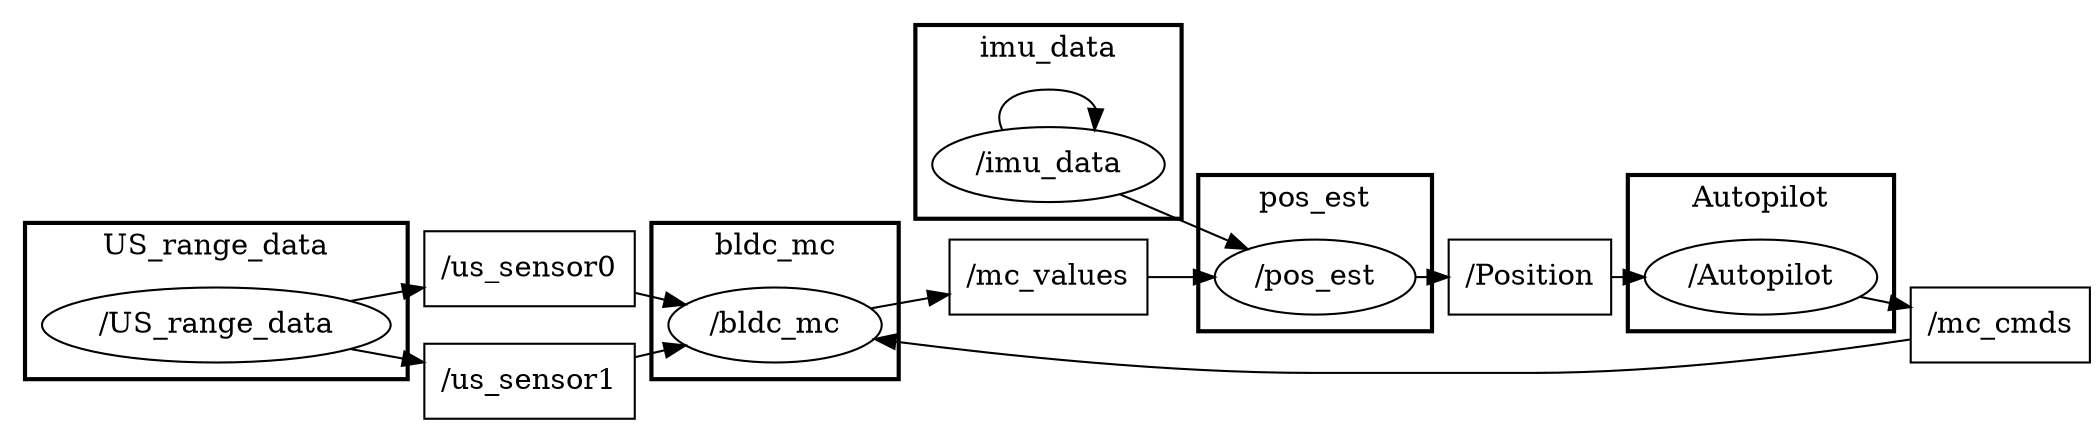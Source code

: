 digraph graphname {
	graph [bb="0,0,662,247",
		compound=True,
		rank=same,
		rankdir=LR,
		ranksep=0.2
	];
	node [label="\N"];
	subgraph cluster_bldc_mc {
		graph [bb="550,69,654,144",
			compound=True,
			label=bldc_mc,
			lheight=0.21,
			lp="602,132.5",
			lwidth=0.67,
			rank=same,
			rankdir=LR,
			ranksep=0.2,
			style=bold
		];
		_bldc_mc		 [URL=_bldc_mc,
			height=0.5,
			label="/bldc_mc",
			pos="602,95",
			shape=ellipse,
			width=1.2277];
	}
	subgraph cluster_pos_est {
		graph [bb="124,138,220,213",
			compound=True,
			label=pos_est,
			lheight=0.21,
			lp="172,201.5",
			lwidth=0.57,
			rank=same,
			rankdir=LR,
			ranksep=0.2,
			style=bold
		];
		_pos_est		 [URL=_pos_est,
			height=0.5,
			label="/pos_est",
			pos="172,164",
			shape=ellipse,
			width=1.1013];
	}
	subgraph cluster_Autopilot {
		graph [bb="323,138,433,213",
			compound=True,
			label=Autopilot,
			lheight=0.21,
			lp="378,201.5",
			lwidth=0.72,
			rank=same,
			rankdir=LR,
			ranksep=0.2,
			style=bold
		];
		_Autopilot		 [URL=_Autopilot,
			height=0.5,
			label="/Autopilot",
			pos="378,164",
			shape=ellipse,
			width=1.2999];
	}
	subgraph cluster_imu_data {
		graph [bb="8,146,116,239",
			compound=True,
			label=imu_data,
			lheight=0.21,
			lp="62,227.5",
			lwidth=0.72,
			rank=same,
			rankdir=LR,
			ranksep=0.2,
			style=bold
		];
		_imu_data		 [URL=_imu_data,
			height=0.5,
			label="/imu_data",
			pos="62,172",
			shape=ellipse,
			width=1.2818];
		_imu_data -> _imu_data		 [penwidth=1,
			pos="e,81.336,188.66 42.664,188.66 38.367,198.62 44.812,208 62,208 73.011,208 79.613,204.15 81.806,198.77"];
	}
	subgraph cluster_US_range_data {
		graph [bb="302,9,454,84",
			compound=True,
			label=US_range_data,
			lheight=0.21,
			lp="378,72.5",
			lwidth=1.17,
			rank=same,
			rankdir=LR,
			ranksep=0.2,
			style=bold
		];
		_US_range_data		 [URL=_US_range_data,
			height=0.5,
			label="/US_range_data",
			pos="378,35",
			shape=ellipse,
			width=1.8776];
	}
	_us_sensor0	 [URL=topic_3A_us_sensor0,
		height=0.5,
		label="/us_sensor0",
		pos="502,72",
		shape=box,
		width=1.1111];
	_us_sensor0 -> _bldc_mc	 [penwidth=1,
		pos="e,563.4,86.175 542.01,81.156 545.76,82.035 549.58,82.932 553.39,83.827"];
	_mc_values	 [URL=topic_3A_mc_values,
		height=0.5,
		label="/mc_values",
		pos="62,118",
		shape=box,
		width=1.0972];
	_mc_values -> _pos_est	 [penwidth=1,
		pos="e,142.41,151.82 101.69,134.48 111.87,138.81 122.84,143.49 132.99,147.81"];
	_Position	 [URL=topic_3A_Position,
		height=0.5,
		label="/Position",
		pos="261,164",
		shape=box,
		width=0.90278];
	_Position -> _Autopilot	 [penwidth=1,
		pos="e,331.17,164 293.73,164 302.22,164 311.67,164 321.05,164"];
	_mc_cmds	 [URL=topic_3A_mc_cmds,
		height=0.5,
		label="/mc_cmds",
		pos="502,164",
		shape=box,
		width=1.0278];
	_mc_cmds -> _bldc_mc	 [penwidth=1,
		pos="e,579.08,110.44 528.75,145.87 541.59,136.83 557.2,125.84 570.62,116.39"];
	_us_sensor1	 [URL=topic_3A_us_sensor1,
		height=0.5,
		label="/us_sensor1",
		pos="502,18",
		shape=box,
		width=1.1111];
	_us_sensor1 -> _bldc_mc	 [penwidth=1,
		pos="e,582.78,78.763 530.1,36.254 534.14,39.118 538.21,42.093 542,45 553.1,53.511 564.93,63.373 575.06,72.078"];
	_imu_data -> _pos_est	 [penwidth=1,
		pos="e,132.75,166.83 107.55,168.7 112.52,168.33 117.6,167.96 122.61,167.58"];
	_bldc_mc -> _mc_values	 [penwidth=1,
		pos="e,101.5,118 560.62,101.71 516.23,108.5 442.74,118 379,118 260,118 260,118 260,118 209.45,118 151.61,118 111.74,118"];
	_pos_est -> _Position	 [penwidth=1,
		pos="e,228.49,164 211.67,164 213.86,164 216.08,164 218.29,164"];
	_Autopilot -> _mc_cmds	 [penwidth=1,
		pos="e,464.7,164 425.12,164 434.74,164 444.87,164 454.5,164"];
	_US_range_data -> _us_sensor0	 [penwidth=1,
		pos="e,461.69,60.078 423.39,48.463 432.69,51.284 442.56,54.275 452.02,57.144"];
	_US_range_data -> _us_sensor1	 [penwidth=1,
		pos="e,461.82,23.459 438.21,26.749 442.72,26.121 447.24,25.491 451.68,24.873"];
}
